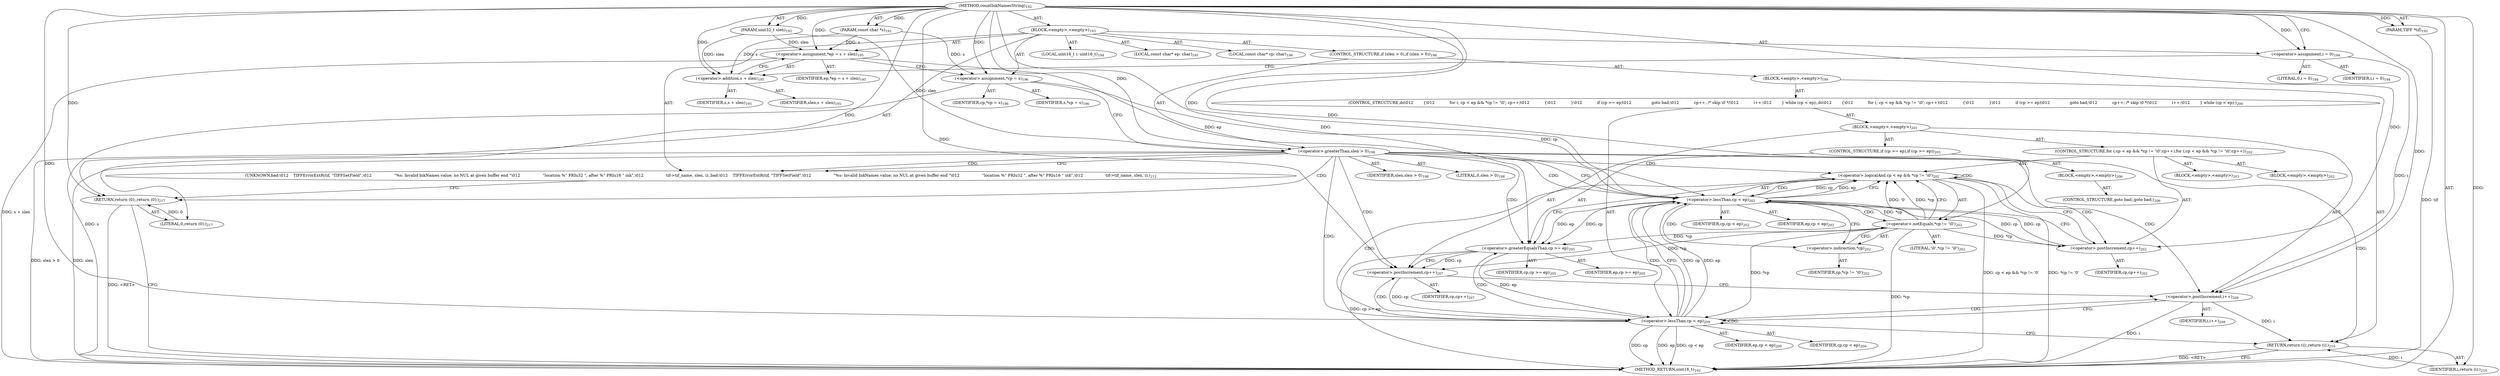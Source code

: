 digraph "countInkNamesString" {  
"40094" [label = <(METHOD,countInkNamesString)<SUB>192</SUB>> ]
"40095" [label = <(PARAM,TIFF *tif)<SUB>192</SUB>> ]
"40096" [label = <(PARAM,uint32_t slen)<SUB>192</SUB>> ]
"40097" [label = <(PARAM,const char *s)<SUB>192</SUB>> ]
"40098" [label = <(BLOCK,&lt;empty&gt;,&lt;empty&gt;)<SUB>193</SUB>> ]
"40099" [label = <(LOCAL,uint16_t i: uint16_t)<SUB>194</SUB>> ]
"40100" [label = <(&lt;operator&gt;.assignment,i = 0)<SUB>194</SUB>> ]
"40101" [label = <(IDENTIFIER,i,i = 0)<SUB>194</SUB>> ]
"40102" [label = <(LITERAL,0,i = 0)<SUB>194</SUB>> ]
"40103" [label = <(LOCAL,const char* ep: char)<SUB>195</SUB>> ]
"40104" [label = <(&lt;operator&gt;.assignment,*ep = s + slen)<SUB>195</SUB>> ]
"40105" [label = <(IDENTIFIER,ep,*ep = s + slen)<SUB>195</SUB>> ]
"40106" [label = <(&lt;operator&gt;.addition,s + slen)<SUB>195</SUB>> ]
"40107" [label = <(IDENTIFIER,s,s + slen)<SUB>195</SUB>> ]
"40108" [label = <(IDENTIFIER,slen,s + slen)<SUB>195</SUB>> ]
"40109" [label = <(LOCAL,const char* cp: char)<SUB>196</SUB>> ]
"40110" [label = <(&lt;operator&gt;.assignment,*cp = s)<SUB>196</SUB>> ]
"40111" [label = <(IDENTIFIER,cp,*cp = s)<SUB>196</SUB>> ]
"40112" [label = <(IDENTIFIER,s,*cp = s)<SUB>196</SUB>> ]
"40113" [label = <(CONTROL_STRUCTURE,if (slen &gt; 0),if (slen &gt; 0))<SUB>198</SUB>> ]
"40114" [label = <(&lt;operator&gt;.greaterThan,slen &gt; 0)<SUB>198</SUB>> ]
"40115" [label = <(IDENTIFIER,slen,slen &gt; 0)<SUB>198</SUB>> ]
"40116" [label = <(LITERAL,0,slen &gt; 0)<SUB>198</SUB>> ]
"40117" [label = <(BLOCK,&lt;empty&gt;,&lt;empty&gt;)<SUB>199</SUB>> ]
"40118" [label = <(CONTROL_STRUCTURE,do\012        {\012            for (; cp &lt; ep &amp;&amp; *cp != '\0'; cp++)\012            {\012            }\012            if (cp &gt;= ep)\012                goto bad;\012            cp++; /* skip \0 */\012            i++;\012        } while (cp &lt; ep);,do\012        {\012            for (; cp &lt; ep &amp;&amp; *cp != '\0'; cp++)\012            {\012            }\012            if (cp &gt;= ep)\012                goto bad;\012            cp++; /* skip \0 */\012            i++;\012        } while (cp &lt; ep);)<SUB>200</SUB>> ]
"40119" [label = <(BLOCK,&lt;empty&gt;,&lt;empty&gt;)<SUB>201</SUB>> ]
"40120" [label = <(CONTROL_STRUCTURE,for (;cp &lt; ep &amp;&amp; *cp != '\0';cp++),for (;cp &lt; ep &amp;&amp; *cp != '\0';cp++))<SUB>202</SUB>> ]
"40121" [label = <(BLOCK,&lt;empty&gt;,&lt;empty&gt;)<SUB>202</SUB>> ]
"40122" [label = <(&lt;operator&gt;.logicalAnd,cp &lt; ep &amp;&amp; *cp != '\0')<SUB>202</SUB>> ]
"40123" [label = <(&lt;operator&gt;.lessThan,cp &lt; ep)<SUB>202</SUB>> ]
"40124" [label = <(IDENTIFIER,cp,cp &lt; ep)<SUB>202</SUB>> ]
"40125" [label = <(IDENTIFIER,ep,cp &lt; ep)<SUB>202</SUB>> ]
"40126" [label = <(&lt;operator&gt;.notEquals,*cp != '\0')<SUB>202</SUB>> ]
"40127" [label = <(&lt;operator&gt;.indirection,*cp)<SUB>202</SUB>> ]
"40128" [label = <(IDENTIFIER,cp,*cp != '\0')<SUB>202</SUB>> ]
"40129" [label = <(LITERAL,'\0',*cp != '\0')<SUB>202</SUB>> ]
"40130" [label = <(&lt;operator&gt;.postIncrement,cp++)<SUB>202</SUB>> ]
"40131" [label = <(IDENTIFIER,cp,cp++)<SUB>202</SUB>> ]
"40132" [label = <(BLOCK,&lt;empty&gt;,&lt;empty&gt;)<SUB>203</SUB>> ]
"40133" [label = <(CONTROL_STRUCTURE,if (cp &gt;= ep),if (cp &gt;= ep))<SUB>205</SUB>> ]
"40134" [label = <(&lt;operator&gt;.greaterEqualsThan,cp &gt;= ep)<SUB>205</SUB>> ]
"40135" [label = <(IDENTIFIER,cp,cp &gt;= ep)<SUB>205</SUB>> ]
"40136" [label = <(IDENTIFIER,ep,cp &gt;= ep)<SUB>205</SUB>> ]
"40137" [label = <(BLOCK,&lt;empty&gt;,&lt;empty&gt;)<SUB>206</SUB>> ]
"40138" [label = <(CONTROL_STRUCTURE,goto bad;,goto bad;)<SUB>206</SUB>> ]
"40139" [label = <(&lt;operator&gt;.postIncrement,cp++)<SUB>207</SUB>> ]
"40140" [label = <(IDENTIFIER,cp,cp++)<SUB>207</SUB>> ]
"40141" [label = <(&lt;operator&gt;.postIncrement,i++)<SUB>208</SUB>> ]
"40142" [label = <(IDENTIFIER,i,i++)<SUB>208</SUB>> ]
"40143" [label = <(&lt;operator&gt;.lessThan,cp &lt; ep)<SUB>209</SUB>> ]
"40144" [label = <(IDENTIFIER,cp,cp &lt; ep)<SUB>209</SUB>> ]
"40145" [label = <(IDENTIFIER,ep,cp &lt; ep)<SUB>209</SUB>> ]
"40146" [label = <(RETURN,return (i);,return (i);)<SUB>210</SUB>> ]
"40147" [label = <(IDENTIFIER,i,return (i);)<SUB>210</SUB>> ]
"40148" [label = <(UNKNOWN,bad:\012    TIFFErrorExtR(tif, &quot;TIFFSetField&quot;,\012                  &quot;%s: Invalid InkNames value; no NUL at given buffer end &quot;\012                  &quot;location %&quot; PRIu32 &quot;, after %&quot; PRIu16 &quot; ink&quot;,\012                  tif-&gt;tif_name, slen, i);,bad:\012    TIFFErrorExtR(tif, &quot;TIFFSetField&quot;,\012                  &quot;%s: Invalid InkNames value; no NUL at given buffer end &quot;\012                  &quot;location %&quot; PRIu32 &quot;, after %&quot; PRIu16 &quot; ink&quot;,\012                  tif-&gt;tif_name, slen, i);)<SUB>212</SUB>> ]
"40149" [label = <(RETURN,return (0);,return (0);)<SUB>217</SUB>> ]
"40150" [label = <(LITERAL,0,return (0);)<SUB>217</SUB>> ]
"40151" [label = <(METHOD_RETURN,uint16_t)<SUB>192</SUB>> ]
  "40094" -> "40095"  [ label = "AST: "] 
  "40094" -> "40096"  [ label = "AST: "] 
  "40094" -> "40097"  [ label = "AST: "] 
  "40094" -> "40098"  [ label = "AST: "] 
  "40094" -> "40151"  [ label = "AST: "] 
  "40098" -> "40099"  [ label = "AST: "] 
  "40098" -> "40100"  [ label = "AST: "] 
  "40098" -> "40103"  [ label = "AST: "] 
  "40098" -> "40104"  [ label = "AST: "] 
  "40098" -> "40109"  [ label = "AST: "] 
  "40098" -> "40110"  [ label = "AST: "] 
  "40098" -> "40113"  [ label = "AST: "] 
  "40098" -> "40148"  [ label = "AST: "] 
  "40098" -> "40149"  [ label = "AST: "] 
  "40100" -> "40101"  [ label = "AST: "] 
  "40100" -> "40102"  [ label = "AST: "] 
  "40104" -> "40105"  [ label = "AST: "] 
  "40104" -> "40106"  [ label = "AST: "] 
  "40106" -> "40107"  [ label = "AST: "] 
  "40106" -> "40108"  [ label = "AST: "] 
  "40110" -> "40111"  [ label = "AST: "] 
  "40110" -> "40112"  [ label = "AST: "] 
  "40113" -> "40114"  [ label = "AST: "] 
  "40113" -> "40117"  [ label = "AST: "] 
  "40114" -> "40115"  [ label = "AST: "] 
  "40114" -> "40116"  [ label = "AST: "] 
  "40117" -> "40118"  [ label = "AST: "] 
  "40117" -> "40146"  [ label = "AST: "] 
  "40118" -> "40119"  [ label = "AST: "] 
  "40118" -> "40143"  [ label = "AST: "] 
  "40119" -> "40120"  [ label = "AST: "] 
  "40119" -> "40133"  [ label = "AST: "] 
  "40119" -> "40139"  [ label = "AST: "] 
  "40119" -> "40141"  [ label = "AST: "] 
  "40120" -> "40121"  [ label = "AST: "] 
  "40120" -> "40122"  [ label = "AST: "] 
  "40120" -> "40130"  [ label = "AST: "] 
  "40120" -> "40132"  [ label = "AST: "] 
  "40122" -> "40123"  [ label = "AST: "] 
  "40122" -> "40126"  [ label = "AST: "] 
  "40123" -> "40124"  [ label = "AST: "] 
  "40123" -> "40125"  [ label = "AST: "] 
  "40126" -> "40127"  [ label = "AST: "] 
  "40126" -> "40129"  [ label = "AST: "] 
  "40127" -> "40128"  [ label = "AST: "] 
  "40130" -> "40131"  [ label = "AST: "] 
  "40133" -> "40134"  [ label = "AST: "] 
  "40133" -> "40137"  [ label = "AST: "] 
  "40134" -> "40135"  [ label = "AST: "] 
  "40134" -> "40136"  [ label = "AST: "] 
  "40137" -> "40138"  [ label = "AST: "] 
  "40139" -> "40140"  [ label = "AST: "] 
  "40141" -> "40142"  [ label = "AST: "] 
  "40143" -> "40144"  [ label = "AST: "] 
  "40143" -> "40145"  [ label = "AST: "] 
  "40146" -> "40147"  [ label = "AST: "] 
  "40149" -> "40150"  [ label = "AST: "] 
  "40100" -> "40106"  [ label = "CFG: "] 
  "40104" -> "40110"  [ label = "CFG: "] 
  "40110" -> "40114"  [ label = "CFG: "] 
  "40148" -> "40149"  [ label = "CFG: "] 
  "40149" -> "40151"  [ label = "CFG: "] 
  "40106" -> "40104"  [ label = "CFG: "] 
  "40114" -> "40148"  [ label = "CFG: "] 
  "40114" -> "40123"  [ label = "CFG: "] 
  "40146" -> "40151"  [ label = "CFG: "] 
  "40143" -> "40123"  [ label = "CFG: "] 
  "40143" -> "40146"  [ label = "CFG: "] 
  "40139" -> "40141"  [ label = "CFG: "] 
  "40141" -> "40143"  [ label = "CFG: "] 
  "40122" -> "40130"  [ label = "CFG: "] 
  "40122" -> "40134"  [ label = "CFG: "] 
  "40130" -> "40123"  [ label = "CFG: "] 
  "40134" -> "40139"  [ label = "CFG: "] 
  "40123" -> "40122"  [ label = "CFG: "] 
  "40123" -> "40127"  [ label = "CFG: "] 
  "40126" -> "40122"  [ label = "CFG: "] 
  "40127" -> "40126"  [ label = "CFG: "] 
  "40094" -> "40100"  [ label = "CFG: "] 
  "40146" -> "40151"  [ label = "DDG: &lt;RET&gt;"] 
  "40149" -> "40151"  [ label = "DDG: &lt;RET&gt;"] 
  "40095" -> "40151"  [ label = "DDG: tif"] 
  "40104" -> "40151"  [ label = "DDG: s + slen"] 
  "40110" -> "40151"  [ label = "DDG: s"] 
  "40114" -> "40151"  [ label = "DDG: slen"] 
  "40114" -> "40151"  [ label = "DDG: slen &gt; 0"] 
  "40126" -> "40151"  [ label = "DDG: *cp"] 
  "40122" -> "40151"  [ label = "DDG: *cp != '\0'"] 
  "40122" -> "40151"  [ label = "DDG: cp &lt; ep &amp;&amp; *cp != '\0'"] 
  "40134" -> "40151"  [ label = "DDG: cp &gt;= ep"] 
  "40141" -> "40151"  [ label = "DDG: i"] 
  "40143" -> "40151"  [ label = "DDG: cp"] 
  "40143" -> "40151"  [ label = "DDG: ep"] 
  "40143" -> "40151"  [ label = "DDG: cp &lt; ep"] 
  "40094" -> "40095"  [ label = "DDG: "] 
  "40094" -> "40096"  [ label = "DDG: "] 
  "40094" -> "40097"  [ label = "DDG: "] 
  "40094" -> "40100"  [ label = "DDG: "] 
  "40097" -> "40104"  [ label = "DDG: s"] 
  "40094" -> "40104"  [ label = "DDG: "] 
  "40096" -> "40104"  [ label = "DDG: slen"] 
  "40094" -> "40110"  [ label = "DDG: "] 
  "40097" -> "40110"  [ label = "DDG: s"] 
  "40150" -> "40149"  [ label = "DDG: 0"] 
  "40094" -> "40149"  [ label = "DDG: "] 
  "40094" -> "40150"  [ label = "DDG: "] 
  "40097" -> "40106"  [ label = "DDG: s"] 
  "40094" -> "40106"  [ label = "DDG: "] 
  "40096" -> "40106"  [ label = "DDG: slen"] 
  "40094" -> "40114"  [ label = "DDG: "] 
  "40096" -> "40114"  [ label = "DDG: slen"] 
  "40147" -> "40146"  [ label = "DDG: i"] 
  "40141" -> "40146"  [ label = "DDG: i"] 
  "40094" -> "40147"  [ label = "DDG: "] 
  "40126" -> "40143"  [ label = "DDG: *cp"] 
  "40139" -> "40143"  [ label = "DDG: cp"] 
  "40094" -> "40143"  [ label = "DDG: "] 
  "40134" -> "40143"  [ label = "DDG: ep"] 
  "40126" -> "40139"  [ label = "DDG: *cp"] 
  "40134" -> "40139"  [ label = "DDG: cp"] 
  "40094" -> "40139"  [ label = "DDG: "] 
  "40100" -> "40141"  [ label = "DDG: i"] 
  "40094" -> "40141"  [ label = "DDG: "] 
  "40123" -> "40122"  [ label = "DDG: cp"] 
  "40123" -> "40122"  [ label = "DDG: ep"] 
  "40126" -> "40122"  [ label = "DDG: *cp"] 
  "40126" -> "40122"  [ label = "DDG: '\0'"] 
  "40123" -> "40130"  [ label = "DDG: cp"] 
  "40126" -> "40130"  [ label = "DDG: *cp"] 
  "40094" -> "40130"  [ label = "DDG: "] 
  "40123" -> "40134"  [ label = "DDG: cp"] 
  "40126" -> "40134"  [ label = "DDG: *cp"] 
  "40094" -> "40134"  [ label = "DDG: "] 
  "40123" -> "40134"  [ label = "DDG: ep"] 
  "40110" -> "40123"  [ label = "DDG: cp"] 
  "40126" -> "40123"  [ label = "DDG: *cp"] 
  "40143" -> "40123"  [ label = "DDG: cp"] 
  "40130" -> "40123"  [ label = "DDG: cp"] 
  "40094" -> "40123"  [ label = "DDG: "] 
  "40104" -> "40123"  [ label = "DDG: ep"] 
  "40143" -> "40123"  [ label = "DDG: ep"] 
  "40094" -> "40126"  [ label = "DDG: "] 
  "40114" -> "40148"  [ label = "CDG: "] 
  "40114" -> "40146"  [ label = "CDG: "] 
  "40114" -> "40134"  [ label = "CDG: "] 
  "40114" -> "40149"  [ label = "CDG: "] 
  "40114" -> "40123"  [ label = "CDG: "] 
  "40114" -> "40141"  [ label = "CDG: "] 
  "40114" -> "40122"  [ label = "CDG: "] 
  "40114" -> "40143"  [ label = "CDG: "] 
  "40114" -> "40139"  [ label = "CDG: "] 
  "40143" -> "40134"  [ label = "CDG: "] 
  "40143" -> "40123"  [ label = "CDG: "] 
  "40143" -> "40141"  [ label = "CDG: "] 
  "40143" -> "40122"  [ label = "CDG: "] 
  "40143" -> "40143"  [ label = "CDG: "] 
  "40143" -> "40139"  [ label = "CDG: "] 
  "40122" -> "40123"  [ label = "CDG: "] 
  "40122" -> "40130"  [ label = "CDG: "] 
  "40122" -> "40122"  [ label = "CDG: "] 
  "40123" -> "40126"  [ label = "CDG: "] 
  "40123" -> "40127"  [ label = "CDG: "] 
}
